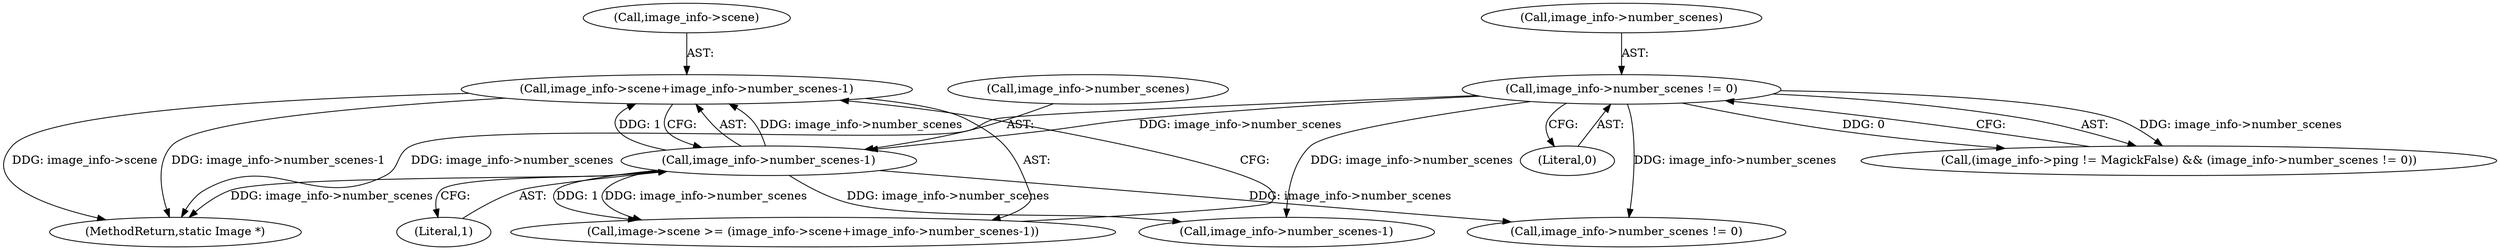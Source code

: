digraph "0_ImageMagick_6b6bff054d569a77973f2140c0e86366e6168a6c_1@pointer" {
"1000491" [label="(Call,image_info->scene+image_info->number_scenes-1)"];
"1000495" [label="(Call,image_info->number_scenes-1)"];
"1000481" [label="(Call,image_info->number_scenes != 0)"];
"1000495" [label="(Call,image_info->number_scenes-1)"];
"1002575" [label="(MethodReturn,static Image *)"];
"1000485" [label="(Literal,0)"];
"1000491" [label="(Call,image_info->scene+image_info->number_scenes-1)"];
"1000482" [label="(Call,image_info->number_scenes)"];
"1000487" [label="(Call,image->scene >= (image_info->scene+image_info->number_scenes-1))"];
"1000492" [label="(Call,image_info->scene)"];
"1000499" [label="(Literal,1)"];
"1000554" [label="(Call,image_info->number_scenes != 0)"];
"1000568" [label="(Call,image_info->number_scenes-1)"];
"1000481" [label="(Call,image_info->number_scenes != 0)"];
"1000496" [label="(Call,image_info->number_scenes)"];
"1000475" [label="(Call,(image_info->ping != MagickFalse) && (image_info->number_scenes != 0))"];
"1000491" -> "1000487"  [label="AST: "];
"1000491" -> "1000495"  [label="CFG: "];
"1000492" -> "1000491"  [label="AST: "];
"1000495" -> "1000491"  [label="AST: "];
"1000487" -> "1000491"  [label="CFG: "];
"1000491" -> "1002575"  [label="DDG: image_info->number_scenes-1"];
"1000491" -> "1002575"  [label="DDG: image_info->scene"];
"1000495" -> "1000491"  [label="DDG: image_info->number_scenes"];
"1000495" -> "1000491"  [label="DDG: 1"];
"1000495" -> "1000499"  [label="CFG: "];
"1000496" -> "1000495"  [label="AST: "];
"1000499" -> "1000495"  [label="AST: "];
"1000495" -> "1002575"  [label="DDG: image_info->number_scenes"];
"1000495" -> "1000487"  [label="DDG: image_info->number_scenes"];
"1000495" -> "1000487"  [label="DDG: 1"];
"1000481" -> "1000495"  [label="DDG: image_info->number_scenes"];
"1000495" -> "1000554"  [label="DDG: image_info->number_scenes"];
"1000495" -> "1000568"  [label="DDG: image_info->number_scenes"];
"1000481" -> "1000475"  [label="AST: "];
"1000481" -> "1000485"  [label="CFG: "];
"1000482" -> "1000481"  [label="AST: "];
"1000485" -> "1000481"  [label="AST: "];
"1000475" -> "1000481"  [label="CFG: "];
"1000481" -> "1002575"  [label="DDG: image_info->number_scenes"];
"1000481" -> "1000475"  [label="DDG: image_info->number_scenes"];
"1000481" -> "1000475"  [label="DDG: 0"];
"1000481" -> "1000554"  [label="DDG: image_info->number_scenes"];
"1000481" -> "1000568"  [label="DDG: image_info->number_scenes"];
}
